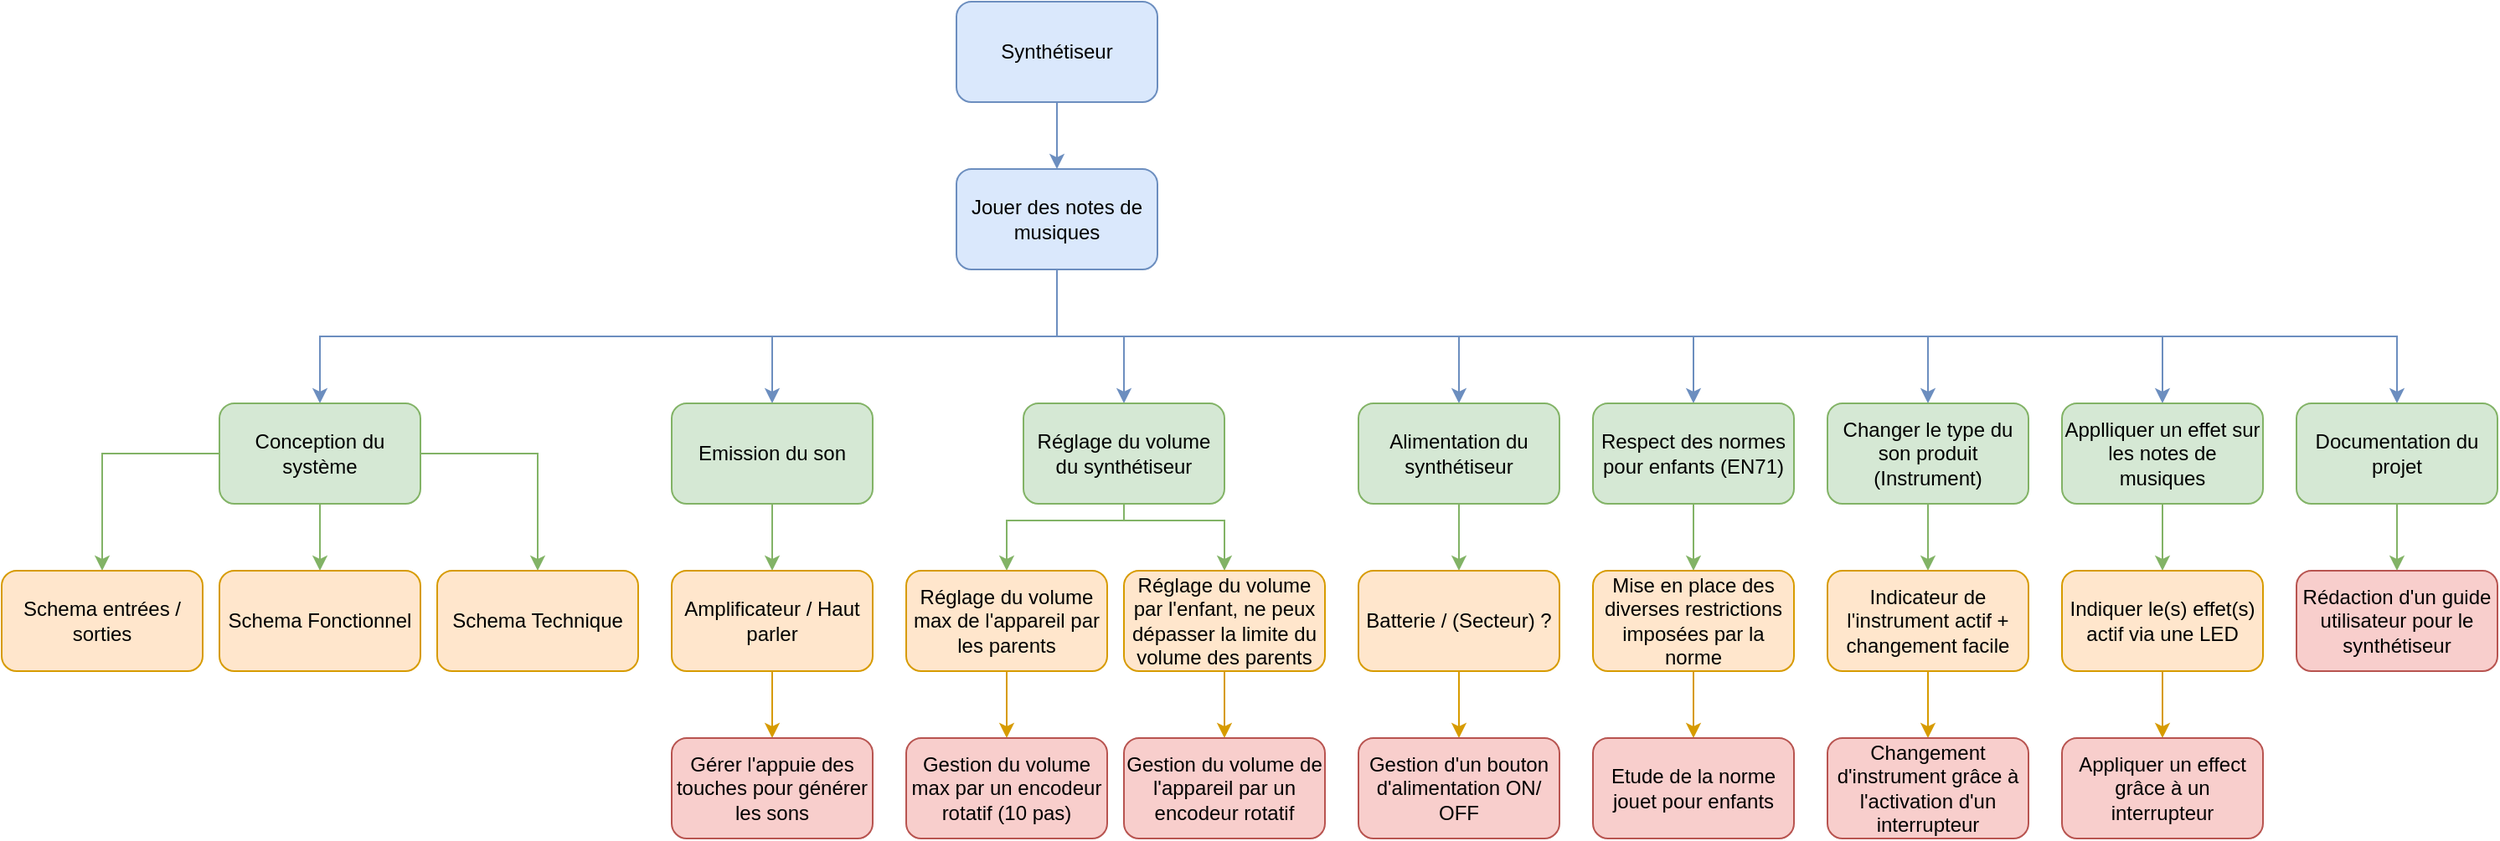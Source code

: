 <mxfile version="16.5.1" type="device"><diagram id="aJ2t8B1SxZ4HY7aCAy0N" name="Page-1"><mxGraphModel dx="2714" dy="1180" grid="1" gridSize="10" guides="1" tooltips="1" connect="1" arrows="1" fold="1" page="1" pageScale="1" pageWidth="827" pageHeight="1169" math="0" shadow="0"><root><mxCell id="0"/><mxCell id="1" parent="0"/><mxCell id="Rvq-PCOcQvMjguu9a0xL-3" style="edgeStyle=orthogonalEdgeStyle;rounded=0;orthogonalLoop=1;jettySize=auto;html=1;entryX=0.5;entryY=0;entryDx=0;entryDy=0;fillColor=#dae8fc;strokeColor=#6c8ebf;" edge="1" parent="1" source="Rvq-PCOcQvMjguu9a0xL-1" target="Rvq-PCOcQvMjguu9a0xL-2"><mxGeometry relative="1" as="geometry"/></mxCell><mxCell id="Rvq-PCOcQvMjguu9a0xL-1" value="Synthétiseur" style="rounded=1;whiteSpace=wrap;html=1;fillColor=#dae8fc;strokeColor=#6c8ebf;" vertex="1" parent="1"><mxGeometry x="-170" y="30" width="120" height="60" as="geometry"/></mxCell><mxCell id="Rvq-PCOcQvMjguu9a0xL-6" style="edgeStyle=orthogonalEdgeStyle;rounded=0;orthogonalLoop=1;jettySize=auto;html=1;entryX=0.5;entryY=0;entryDx=0;entryDy=0;fillColor=#dae8fc;strokeColor=#6c8ebf;" edge="1" parent="1" source="Rvq-PCOcQvMjguu9a0xL-2" target="Rvq-PCOcQvMjguu9a0xL-4"><mxGeometry relative="1" as="geometry"><Array as="points"><mxPoint x="-110" y="230"/><mxPoint x="-550" y="230"/></Array></mxGeometry></mxCell><mxCell id="Rvq-PCOcQvMjguu9a0xL-14" style="edgeStyle=orthogonalEdgeStyle;rounded=0;orthogonalLoop=1;jettySize=auto;html=1;exitX=0.5;exitY=1;exitDx=0;exitDy=0;entryX=0.5;entryY=0;entryDx=0;entryDy=0;fillColor=#dae8fc;strokeColor=#6c8ebf;" edge="1" parent="1" source="Rvq-PCOcQvMjguu9a0xL-2" target="Rvq-PCOcQvMjguu9a0xL-13"><mxGeometry relative="1" as="geometry"/></mxCell><mxCell id="Rvq-PCOcQvMjguu9a0xL-20" style="edgeStyle=orthogonalEdgeStyle;rounded=0;orthogonalLoop=1;jettySize=auto;html=1;entryX=0.5;entryY=0;entryDx=0;entryDy=0;fillColor=#dae8fc;strokeColor=#6c8ebf;" edge="1" parent="1" source="Rvq-PCOcQvMjguu9a0xL-2" target="Rvq-PCOcQvMjguu9a0xL-19"><mxGeometry relative="1" as="geometry"/></mxCell><mxCell id="Rvq-PCOcQvMjguu9a0xL-39" style="edgeStyle=orthogonalEdgeStyle;rounded=0;orthogonalLoop=1;jettySize=auto;html=1;entryX=0.5;entryY=0;entryDx=0;entryDy=0;fillColor=#dae8fc;strokeColor=#6c8ebf;" edge="1" parent="1" source="Rvq-PCOcQvMjguu9a0xL-2" target="Rvq-PCOcQvMjguu9a0xL-30"><mxGeometry relative="1" as="geometry"><Array as="points"><mxPoint x="-110" y="230"/><mxPoint x="130" y="230"/></Array></mxGeometry></mxCell><mxCell id="Rvq-PCOcQvMjguu9a0xL-40" style="edgeStyle=orthogonalEdgeStyle;rounded=0;orthogonalLoop=1;jettySize=auto;html=1;entryX=0.5;entryY=0;entryDx=0;entryDy=0;fillColor=#dae8fc;strokeColor=#6c8ebf;" edge="1" parent="1" source="Rvq-PCOcQvMjguu9a0xL-2" target="Rvq-PCOcQvMjguu9a0xL-36"><mxGeometry relative="1" as="geometry"><Array as="points"><mxPoint x="-110" y="230"/><mxPoint x="270" y="230"/></Array></mxGeometry></mxCell><mxCell id="Rvq-PCOcQvMjguu9a0xL-46" style="edgeStyle=orthogonalEdgeStyle;rounded=0;orthogonalLoop=1;jettySize=auto;html=1;entryX=0.5;entryY=0;entryDx=0;entryDy=0;fillColor=#dae8fc;strokeColor=#6c8ebf;" edge="1" parent="1" source="Rvq-PCOcQvMjguu9a0xL-2" target="Rvq-PCOcQvMjguu9a0xL-45"><mxGeometry relative="1" as="geometry"><Array as="points"><mxPoint x="-110" y="230"/><mxPoint x="410" y="230"/></Array></mxGeometry></mxCell><mxCell id="Rvq-PCOcQvMjguu9a0xL-52" style="edgeStyle=orthogonalEdgeStyle;rounded=0;orthogonalLoop=1;jettySize=auto;html=1;entryX=0.5;entryY=0;entryDx=0;entryDy=0;fillColor=#dae8fc;strokeColor=#6c8ebf;" edge="1" parent="1" source="Rvq-PCOcQvMjguu9a0xL-2" target="Rvq-PCOcQvMjguu9a0xL-51"><mxGeometry relative="1" as="geometry"><Array as="points"><mxPoint x="-110" y="230"/><mxPoint x="550" y="230"/></Array></mxGeometry></mxCell><mxCell id="Rvq-PCOcQvMjguu9a0xL-58" style="edgeStyle=orthogonalEdgeStyle;rounded=0;orthogonalLoop=1;jettySize=auto;html=1;entryX=0.5;entryY=0;entryDx=0;entryDy=0;fillColor=#dae8fc;strokeColor=#6c8ebf;" edge="1" parent="1" source="Rvq-PCOcQvMjguu9a0xL-2" target="Rvq-PCOcQvMjguu9a0xL-57"><mxGeometry relative="1" as="geometry"><Array as="points"><mxPoint x="-110" y="230"/><mxPoint x="690" y="230"/></Array></mxGeometry></mxCell><mxCell id="Rvq-PCOcQvMjguu9a0xL-2" value="Jouer des notes de musiques" style="rounded=1;whiteSpace=wrap;html=1;fillColor=#dae8fc;strokeColor=#6c8ebf;" vertex="1" parent="1"><mxGeometry x="-170" y="130" width="120" height="60" as="geometry"/></mxCell><mxCell id="Rvq-PCOcQvMjguu9a0xL-8" style="edgeStyle=orthogonalEdgeStyle;rounded=0;orthogonalLoop=1;jettySize=auto;html=1;entryX=0.5;entryY=0;entryDx=0;entryDy=0;fillColor=#d5e8d4;strokeColor=#82b366;" edge="1" parent="1" source="Rvq-PCOcQvMjguu9a0xL-4" target="Rvq-PCOcQvMjguu9a0xL-7"><mxGeometry relative="1" as="geometry"/></mxCell><mxCell id="Rvq-PCOcQvMjguu9a0xL-11" style="edgeStyle=orthogonalEdgeStyle;rounded=0;orthogonalLoop=1;jettySize=auto;html=1;exitX=0.5;exitY=1;exitDx=0;exitDy=0;entryX=0.5;entryY=0;entryDx=0;entryDy=0;fillColor=#d5e8d4;strokeColor=#82b366;" edge="1" parent="1" source="Rvq-PCOcQvMjguu9a0xL-4" target="Rvq-PCOcQvMjguu9a0xL-9"><mxGeometry relative="1" as="geometry"/></mxCell><mxCell id="Rvq-PCOcQvMjguu9a0xL-12" style="edgeStyle=orthogonalEdgeStyle;rounded=0;orthogonalLoop=1;jettySize=auto;html=1;exitX=1;exitY=0.5;exitDx=0;exitDy=0;entryX=0.5;entryY=0;entryDx=0;entryDy=0;fillColor=#d5e8d4;strokeColor=#82b366;" edge="1" parent="1" source="Rvq-PCOcQvMjguu9a0xL-4" target="Rvq-PCOcQvMjguu9a0xL-10"><mxGeometry relative="1" as="geometry"/></mxCell><mxCell id="Rvq-PCOcQvMjguu9a0xL-4" value="Conception du système" style="rounded=1;whiteSpace=wrap;html=1;fillColor=#d5e8d4;strokeColor=#82b366;" vertex="1" parent="1"><mxGeometry x="-610" y="270" width="120" height="60" as="geometry"/></mxCell><mxCell id="Rvq-PCOcQvMjguu9a0xL-7" value="Schema entrées / sorties" style="rounded=1;whiteSpace=wrap;html=1;fillColor=#ffe6cc;strokeColor=#d79b00;" vertex="1" parent="1"><mxGeometry x="-740" y="370" width="120" height="60" as="geometry"/></mxCell><mxCell id="Rvq-PCOcQvMjguu9a0xL-9" value="Schema Fonctionnel" style="rounded=1;whiteSpace=wrap;html=1;fillColor=#ffe6cc;strokeColor=#d79b00;" vertex="1" parent="1"><mxGeometry x="-610" y="370" width="120" height="60" as="geometry"/></mxCell><mxCell id="Rvq-PCOcQvMjguu9a0xL-10" value="Schema Technique" style="rounded=1;whiteSpace=wrap;html=1;fillColor=#ffe6cc;strokeColor=#d79b00;" vertex="1" parent="1"><mxGeometry x="-480" y="370" width="120" height="60" as="geometry"/></mxCell><mxCell id="Rvq-PCOcQvMjguu9a0xL-16" style="edgeStyle=orthogonalEdgeStyle;rounded=0;orthogonalLoop=1;jettySize=auto;html=1;entryX=0.5;entryY=0;entryDx=0;entryDy=0;fillColor=#d5e8d4;strokeColor=#82b366;" edge="1" parent="1" source="Rvq-PCOcQvMjguu9a0xL-13" target="Rvq-PCOcQvMjguu9a0xL-15"><mxGeometry relative="1" as="geometry"/></mxCell><mxCell id="Rvq-PCOcQvMjguu9a0xL-13" value="Emission du son" style="rounded=1;whiteSpace=wrap;html=1;fillColor=#d5e8d4;strokeColor=#82b366;" vertex="1" parent="1"><mxGeometry x="-340" y="270" width="120" height="60" as="geometry"/></mxCell><mxCell id="Rvq-PCOcQvMjguu9a0xL-18" style="edgeStyle=orthogonalEdgeStyle;rounded=0;orthogonalLoop=1;jettySize=auto;html=1;entryX=0.5;entryY=0;entryDx=0;entryDy=0;fillColor=#ffe6cc;strokeColor=#d79b00;" edge="1" parent="1" source="Rvq-PCOcQvMjguu9a0xL-15" target="Rvq-PCOcQvMjguu9a0xL-17"><mxGeometry relative="1" as="geometry"/></mxCell><mxCell id="Rvq-PCOcQvMjguu9a0xL-15" value="Amplificateur / Haut parler" style="rounded=1;whiteSpace=wrap;html=1;fillColor=#ffe6cc;strokeColor=#d79b00;" vertex="1" parent="1"><mxGeometry x="-340" y="370" width="120" height="60" as="geometry"/></mxCell><mxCell id="Rvq-PCOcQvMjguu9a0xL-17" value="Gérer l'appuie des touches pour générer les sons" style="rounded=1;whiteSpace=wrap;html=1;fillColor=#f8cecc;strokeColor=#b85450;" vertex="1" parent="1"><mxGeometry x="-340" y="470" width="120" height="60" as="geometry"/></mxCell><mxCell id="Rvq-PCOcQvMjguu9a0xL-24" style="edgeStyle=orthogonalEdgeStyle;rounded=0;orthogonalLoop=1;jettySize=auto;html=1;entryX=0.5;entryY=0;entryDx=0;entryDy=0;fillColor=#d5e8d4;strokeColor=#82b366;" edge="1" parent="1" source="Rvq-PCOcQvMjguu9a0xL-19" target="Rvq-PCOcQvMjguu9a0xL-21"><mxGeometry relative="1" as="geometry"><Array as="points"><mxPoint x="-70" y="340"/><mxPoint x="-140" y="340"/></Array></mxGeometry></mxCell><mxCell id="Rvq-PCOcQvMjguu9a0xL-25" style="edgeStyle=orthogonalEdgeStyle;rounded=0;orthogonalLoop=1;jettySize=auto;html=1;entryX=0.5;entryY=0;entryDx=0;entryDy=0;fillColor=#d5e8d4;strokeColor=#82b366;" edge="1" parent="1" source="Rvq-PCOcQvMjguu9a0xL-19" target="Rvq-PCOcQvMjguu9a0xL-22"><mxGeometry relative="1" as="geometry"><Array as="points"><mxPoint x="-70" y="340"/><mxPoint x="-10" y="340"/></Array></mxGeometry></mxCell><mxCell id="Rvq-PCOcQvMjguu9a0xL-19" value="Réglage du volume du synthétiseur" style="rounded=1;whiteSpace=wrap;html=1;fillColor=#d5e8d4;strokeColor=#82b366;" vertex="1" parent="1"><mxGeometry x="-130" y="270" width="120" height="60" as="geometry"/></mxCell><mxCell id="Rvq-PCOcQvMjguu9a0xL-29" style="edgeStyle=orthogonalEdgeStyle;rounded=0;orthogonalLoop=1;jettySize=auto;html=1;fillColor=#ffe6cc;strokeColor=#d79b00;" edge="1" parent="1" source="Rvq-PCOcQvMjguu9a0xL-21" target="Rvq-PCOcQvMjguu9a0xL-26"><mxGeometry relative="1" as="geometry"/></mxCell><mxCell id="Rvq-PCOcQvMjguu9a0xL-21" value="Réglage du volume max de l'appareil par les parents" style="rounded=1;whiteSpace=wrap;html=1;fillColor=#ffe6cc;strokeColor=#d79b00;" vertex="1" parent="1"><mxGeometry x="-200" y="370" width="120" height="60" as="geometry"/></mxCell><mxCell id="Rvq-PCOcQvMjguu9a0xL-28" style="edgeStyle=orthogonalEdgeStyle;rounded=0;orthogonalLoop=1;jettySize=auto;html=1;entryX=0.5;entryY=0;entryDx=0;entryDy=0;fillColor=#ffe6cc;strokeColor=#d79b00;" edge="1" parent="1" source="Rvq-PCOcQvMjguu9a0xL-22" target="Rvq-PCOcQvMjguu9a0xL-27"><mxGeometry relative="1" as="geometry"/></mxCell><mxCell id="Rvq-PCOcQvMjguu9a0xL-22" value="Réglage du volume par l'enfant, ne peux dépasser la limite du volume des parents" style="rounded=1;whiteSpace=wrap;html=1;fillColor=#ffe6cc;strokeColor=#d79b00;" vertex="1" parent="1"><mxGeometry x="-70" y="370" width="120" height="60" as="geometry"/></mxCell><mxCell id="Rvq-PCOcQvMjguu9a0xL-26" value="Gestion du volume max par un encodeur rotatif (10 pas)" style="rounded=1;whiteSpace=wrap;html=1;fillColor=#f8cecc;strokeColor=#b85450;" vertex="1" parent="1"><mxGeometry x="-200" y="470" width="120" height="60" as="geometry"/></mxCell><mxCell id="Rvq-PCOcQvMjguu9a0xL-27" value="Gestion du volume de l'appareil par un encodeur rotatif" style="rounded=1;whiteSpace=wrap;html=1;fillColor=#f8cecc;strokeColor=#b85450;" vertex="1" parent="1"><mxGeometry x="-70" y="470" width="120" height="60" as="geometry"/></mxCell><mxCell id="Rvq-PCOcQvMjguu9a0xL-33" style="edgeStyle=orthogonalEdgeStyle;rounded=0;orthogonalLoop=1;jettySize=auto;html=1;entryX=0.5;entryY=0;entryDx=0;entryDy=0;fillColor=#d5e8d4;strokeColor=#82b366;" edge="1" parent="1" source="Rvq-PCOcQvMjguu9a0xL-30" target="Rvq-PCOcQvMjguu9a0xL-32"><mxGeometry relative="1" as="geometry"/></mxCell><mxCell id="Rvq-PCOcQvMjguu9a0xL-30" value="Alimentation du synthétiseur" style="rounded=1;whiteSpace=wrap;html=1;fillColor=#d5e8d4;strokeColor=#82b366;" vertex="1" parent="1"><mxGeometry x="70" y="270" width="120" height="60" as="geometry"/></mxCell><mxCell id="Rvq-PCOcQvMjguu9a0xL-35" style="edgeStyle=orthogonalEdgeStyle;rounded=0;orthogonalLoop=1;jettySize=auto;html=1;entryX=0.5;entryY=0;entryDx=0;entryDy=0;fillColor=#ffe6cc;strokeColor=#d79b00;" edge="1" parent="1" source="Rvq-PCOcQvMjguu9a0xL-32" target="Rvq-PCOcQvMjguu9a0xL-34"><mxGeometry relative="1" as="geometry"/></mxCell><mxCell id="Rvq-PCOcQvMjguu9a0xL-32" value="Batterie / (Secteur) ?" style="rounded=1;whiteSpace=wrap;html=1;fillColor=#ffe6cc;strokeColor=#d79b00;" vertex="1" parent="1"><mxGeometry x="70" y="370" width="120" height="60" as="geometry"/></mxCell><mxCell id="Rvq-PCOcQvMjguu9a0xL-34" value="Gestion d'un bouton d'alimentation ON/ OFF" style="rounded=1;whiteSpace=wrap;html=1;fillColor=#f8cecc;strokeColor=#b85450;" vertex="1" parent="1"><mxGeometry x="70" y="470" width="120" height="60" as="geometry"/></mxCell><mxCell id="Rvq-PCOcQvMjguu9a0xL-43" style="edgeStyle=orthogonalEdgeStyle;rounded=0;orthogonalLoop=1;jettySize=auto;html=1;entryX=0.5;entryY=0;entryDx=0;entryDy=0;fillColor=#d5e8d4;strokeColor=#82b366;" edge="1" parent="1" source="Rvq-PCOcQvMjguu9a0xL-36" target="Rvq-PCOcQvMjguu9a0xL-41"><mxGeometry relative="1" as="geometry"/></mxCell><mxCell id="Rvq-PCOcQvMjguu9a0xL-36" value="Respect des normes pour enfants (EN71)" style="rounded=1;whiteSpace=wrap;html=1;fillColor=#d5e8d4;strokeColor=#82b366;" vertex="1" parent="1"><mxGeometry x="210" y="270" width="120" height="60" as="geometry"/></mxCell><mxCell id="Rvq-PCOcQvMjguu9a0xL-44" style="edgeStyle=orthogonalEdgeStyle;rounded=0;orthogonalLoop=1;jettySize=auto;html=1;entryX=0.5;entryY=0;entryDx=0;entryDy=0;fillColor=#ffe6cc;strokeColor=#d79b00;" edge="1" parent="1" source="Rvq-PCOcQvMjguu9a0xL-41" target="Rvq-PCOcQvMjguu9a0xL-42"><mxGeometry relative="1" as="geometry"/></mxCell><mxCell id="Rvq-PCOcQvMjguu9a0xL-41" value="Mise en place des diverses restrictions imposées par la norme" style="rounded=1;whiteSpace=wrap;html=1;fillColor=#ffe6cc;strokeColor=#d79b00;" vertex="1" parent="1"><mxGeometry x="210" y="370" width="120" height="60" as="geometry"/></mxCell><mxCell id="Rvq-PCOcQvMjguu9a0xL-42" value="Etude de la norme jouet pour enfants" style="rounded=1;whiteSpace=wrap;html=1;fillColor=#f8cecc;strokeColor=#b85450;" vertex="1" parent="1"><mxGeometry x="210" y="470" width="120" height="60" as="geometry"/></mxCell><mxCell id="Rvq-PCOcQvMjguu9a0xL-48" style="edgeStyle=orthogonalEdgeStyle;rounded=0;orthogonalLoop=1;jettySize=auto;html=1;entryX=0.5;entryY=0;entryDx=0;entryDy=0;fillColor=#d5e8d4;strokeColor=#82b366;" edge="1" parent="1" source="Rvq-PCOcQvMjguu9a0xL-45" target="Rvq-PCOcQvMjguu9a0xL-47"><mxGeometry relative="1" as="geometry"/></mxCell><mxCell id="Rvq-PCOcQvMjguu9a0xL-45" value="Changer le type du son produit (Instrument)" style="rounded=1;whiteSpace=wrap;html=1;fillColor=#d5e8d4;strokeColor=#82b366;" vertex="1" parent="1"><mxGeometry x="350" y="270" width="120" height="60" as="geometry"/></mxCell><mxCell id="Rvq-PCOcQvMjguu9a0xL-50" style="edgeStyle=orthogonalEdgeStyle;rounded=0;orthogonalLoop=1;jettySize=auto;html=1;fillColor=#ffe6cc;strokeColor=#d79b00;" edge="1" parent="1" source="Rvq-PCOcQvMjguu9a0xL-47" target="Rvq-PCOcQvMjguu9a0xL-49"><mxGeometry relative="1" as="geometry"/></mxCell><mxCell id="Rvq-PCOcQvMjguu9a0xL-47" value="Indicateur de l'instrument actif + changement facile" style="rounded=1;whiteSpace=wrap;html=1;fillColor=#ffe6cc;strokeColor=#d79b00;" vertex="1" parent="1"><mxGeometry x="350" y="370" width="120" height="60" as="geometry"/></mxCell><mxCell id="Rvq-PCOcQvMjguu9a0xL-49" value="Changement d'instrument grâce à l'activation d'un interrupteur" style="rounded=1;whiteSpace=wrap;html=1;fillColor=#f8cecc;strokeColor=#b85450;" vertex="1" parent="1"><mxGeometry x="350" y="470" width="120" height="60" as="geometry"/></mxCell><mxCell id="Rvq-PCOcQvMjguu9a0xL-54" style="edgeStyle=orthogonalEdgeStyle;rounded=0;orthogonalLoop=1;jettySize=auto;html=1;entryX=0.5;entryY=0;entryDx=0;entryDy=0;fillColor=#d5e8d4;strokeColor=#82b366;" edge="1" parent="1" source="Rvq-PCOcQvMjguu9a0xL-51" target="Rvq-PCOcQvMjguu9a0xL-53"><mxGeometry relative="1" as="geometry"/></mxCell><mxCell id="Rvq-PCOcQvMjguu9a0xL-51" value="Applliquer un effet sur les notes de musiques" style="rounded=1;whiteSpace=wrap;html=1;fillColor=#d5e8d4;strokeColor=#82b366;" vertex="1" parent="1"><mxGeometry x="490" y="270" width="120" height="60" as="geometry"/></mxCell><mxCell id="Rvq-PCOcQvMjguu9a0xL-56" style="edgeStyle=orthogonalEdgeStyle;rounded=0;orthogonalLoop=1;jettySize=auto;html=1;entryX=0.5;entryY=0;entryDx=0;entryDy=0;fillColor=#ffe6cc;strokeColor=#d79b00;" edge="1" parent="1" source="Rvq-PCOcQvMjguu9a0xL-53" target="Rvq-PCOcQvMjguu9a0xL-55"><mxGeometry relative="1" as="geometry"/></mxCell><mxCell id="Rvq-PCOcQvMjguu9a0xL-53" value="Indiquer le(s) effet(s) actif via une LED" style="rounded=1;whiteSpace=wrap;html=1;fillColor=#ffe6cc;strokeColor=#d79b00;" vertex="1" parent="1"><mxGeometry x="490" y="370" width="120" height="60" as="geometry"/></mxCell><mxCell id="Rvq-PCOcQvMjguu9a0xL-55" value="Appliquer un effect grâce à un interrupteur" style="rounded=1;whiteSpace=wrap;html=1;fillColor=#f8cecc;strokeColor=#b85450;" vertex="1" parent="1"><mxGeometry x="490" y="470" width="120" height="60" as="geometry"/></mxCell><mxCell id="Rvq-PCOcQvMjguu9a0xL-60" style="edgeStyle=orthogonalEdgeStyle;rounded=0;orthogonalLoop=1;jettySize=auto;html=1;entryX=0.5;entryY=0;entryDx=0;entryDy=0;fillColor=#d5e8d4;strokeColor=#82b366;" edge="1" parent="1" source="Rvq-PCOcQvMjguu9a0xL-57" target="Rvq-PCOcQvMjguu9a0xL-59"><mxGeometry relative="1" as="geometry"/></mxCell><mxCell id="Rvq-PCOcQvMjguu9a0xL-57" value="Documentation du projet" style="rounded=1;whiteSpace=wrap;html=1;fillColor=#d5e8d4;strokeColor=#82b366;" vertex="1" parent="1"><mxGeometry x="630" y="270" width="120" height="60" as="geometry"/></mxCell><mxCell id="Rvq-PCOcQvMjguu9a0xL-59" value="Rédaction d'un guide utilisateur pour le synthétiseur" style="rounded=1;whiteSpace=wrap;html=1;fillColor=#f8cecc;strokeColor=#b85450;" vertex="1" parent="1"><mxGeometry x="630" y="370" width="120" height="60" as="geometry"/></mxCell></root></mxGraphModel></diagram></mxfile>
